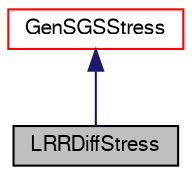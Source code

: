 digraph "LRRDiffStress"
{
  bgcolor="transparent";
  edge [fontname="FreeSans",fontsize="10",labelfontname="FreeSans",labelfontsize="10"];
  node [fontname="FreeSans",fontsize="10",shape=record];
  Node20 [label="LRRDiffStress",height=0.2,width=0.4,color="black", fillcolor="grey75", style="filled", fontcolor="black"];
  Node21 -> Node20 [dir="back",color="midnightblue",fontsize="10",style="solid",fontname="FreeSans"];
  Node21 [label="GenSGSStress",height=0.2,width=0.4,color="red",URL="$a30850.html",tooltip="General base class for all incompressible models that directly solve for the SGS stress tensor B..."];
}

